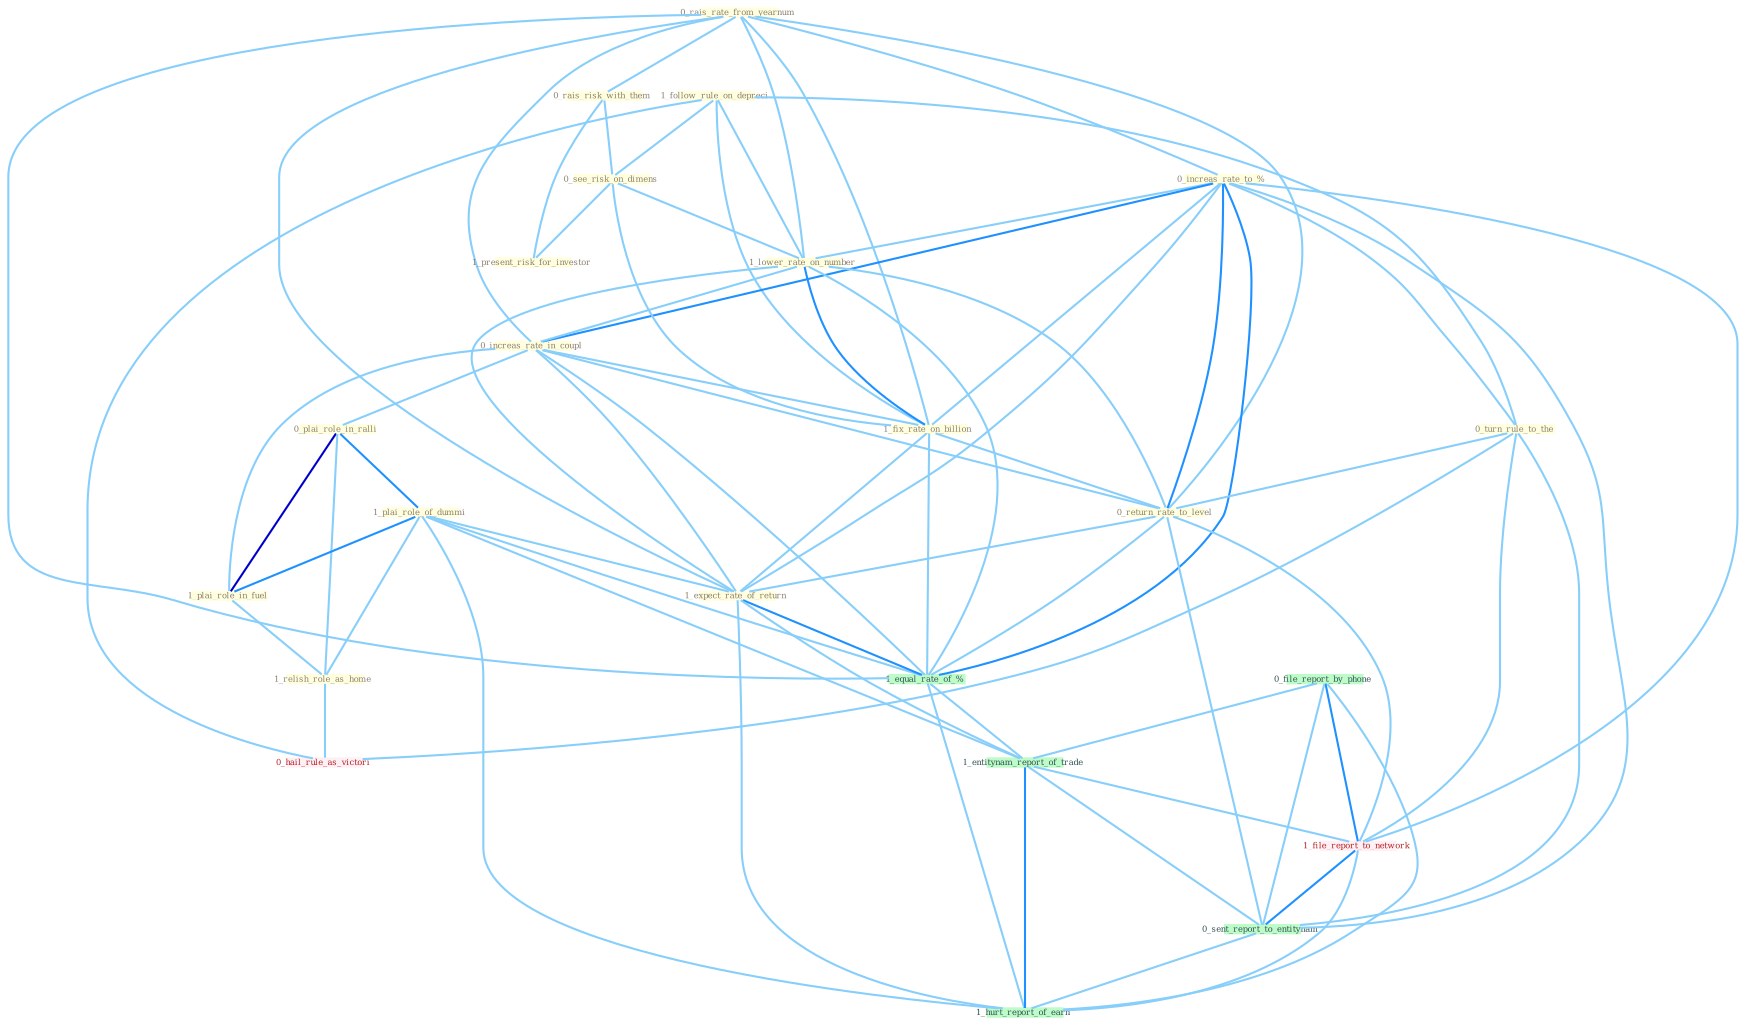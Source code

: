 Graph G{ 
    node
    [shape=polygon,style=filled,width=.5,height=.06,color="#BDFCC9",fixedsize=true,fontsize=4,
    fontcolor="#2f4f4f"];
    {node
    [color="#ffffe0", fontcolor="#8b7d6b"] "0_rais_rate_from_yearnum " "1_follow_rule_on_depreci " "0_increas_rate_to_% " "0_rais_risk_with_them " "0_see_risk_on_dimens " "1_lower_rate_on_number " "0_turn_rule_to_the " "1_present_risk_for_investor " "0_increas_rate_in_coupl " "0_plai_role_in_ralli " "1_plai_role_of_dummi " "1_plai_role_in_fuel " "1_fix_rate_on_billion " "1_relish_role_as_home " "0_return_rate_to_level " "1_expect_rate_of_return "}
{node [color="#fff0f5", fontcolor="#b22222"] "1_file_report_to_network " "0_hail_rule_as_victori "}
edge [color="#B0E2FF"];

	"0_rais_rate_from_yearnum " -- "0_increas_rate_to_% " [w="1", color="#87cefa" ];
	"0_rais_rate_from_yearnum " -- "0_rais_risk_with_them " [w="1", color="#87cefa" ];
	"0_rais_rate_from_yearnum " -- "1_lower_rate_on_number " [w="1", color="#87cefa" ];
	"0_rais_rate_from_yearnum " -- "0_increas_rate_in_coupl " [w="1", color="#87cefa" ];
	"0_rais_rate_from_yearnum " -- "1_fix_rate_on_billion " [w="1", color="#87cefa" ];
	"0_rais_rate_from_yearnum " -- "0_return_rate_to_level " [w="1", color="#87cefa" ];
	"0_rais_rate_from_yearnum " -- "1_expect_rate_of_return " [w="1", color="#87cefa" ];
	"0_rais_rate_from_yearnum " -- "1_equal_rate_of_% " [w="1", color="#87cefa" ];
	"1_follow_rule_on_depreci " -- "0_see_risk_on_dimens " [w="1", color="#87cefa" ];
	"1_follow_rule_on_depreci " -- "1_lower_rate_on_number " [w="1", color="#87cefa" ];
	"1_follow_rule_on_depreci " -- "0_turn_rule_to_the " [w="1", color="#87cefa" ];
	"1_follow_rule_on_depreci " -- "1_fix_rate_on_billion " [w="1", color="#87cefa" ];
	"1_follow_rule_on_depreci " -- "0_hail_rule_as_victori " [w="1", color="#87cefa" ];
	"0_increas_rate_to_% " -- "1_lower_rate_on_number " [w="1", color="#87cefa" ];
	"0_increas_rate_to_% " -- "0_turn_rule_to_the " [w="1", color="#87cefa" ];
	"0_increas_rate_to_% " -- "0_increas_rate_in_coupl " [w="2", color="#1e90ff" , len=0.8];
	"0_increas_rate_to_% " -- "1_fix_rate_on_billion " [w="1", color="#87cefa" ];
	"0_increas_rate_to_% " -- "0_return_rate_to_level " [w="2", color="#1e90ff" , len=0.8];
	"0_increas_rate_to_% " -- "1_expect_rate_of_return " [w="1", color="#87cefa" ];
	"0_increas_rate_to_% " -- "1_equal_rate_of_% " [w="2", color="#1e90ff" , len=0.8];
	"0_increas_rate_to_% " -- "1_file_report_to_network " [w="1", color="#87cefa" ];
	"0_increas_rate_to_% " -- "0_sent_report_to_entitynam " [w="1", color="#87cefa" ];
	"0_rais_risk_with_them " -- "0_see_risk_on_dimens " [w="1", color="#87cefa" ];
	"0_rais_risk_with_them " -- "1_present_risk_for_investor " [w="1", color="#87cefa" ];
	"0_see_risk_on_dimens " -- "1_lower_rate_on_number " [w="1", color="#87cefa" ];
	"0_see_risk_on_dimens " -- "1_present_risk_for_investor " [w="1", color="#87cefa" ];
	"0_see_risk_on_dimens " -- "1_fix_rate_on_billion " [w="1", color="#87cefa" ];
	"1_lower_rate_on_number " -- "0_increas_rate_in_coupl " [w="1", color="#87cefa" ];
	"1_lower_rate_on_number " -- "1_fix_rate_on_billion " [w="2", color="#1e90ff" , len=0.8];
	"1_lower_rate_on_number " -- "0_return_rate_to_level " [w="1", color="#87cefa" ];
	"1_lower_rate_on_number " -- "1_expect_rate_of_return " [w="1", color="#87cefa" ];
	"1_lower_rate_on_number " -- "1_equal_rate_of_% " [w="1", color="#87cefa" ];
	"0_turn_rule_to_the " -- "0_return_rate_to_level " [w="1", color="#87cefa" ];
	"0_turn_rule_to_the " -- "1_file_report_to_network " [w="1", color="#87cefa" ];
	"0_turn_rule_to_the " -- "0_hail_rule_as_victori " [w="1", color="#87cefa" ];
	"0_turn_rule_to_the " -- "0_sent_report_to_entitynam " [w="1", color="#87cefa" ];
	"0_increas_rate_in_coupl " -- "0_plai_role_in_ralli " [w="1", color="#87cefa" ];
	"0_increas_rate_in_coupl " -- "1_plai_role_in_fuel " [w="1", color="#87cefa" ];
	"0_increas_rate_in_coupl " -- "1_fix_rate_on_billion " [w="1", color="#87cefa" ];
	"0_increas_rate_in_coupl " -- "0_return_rate_to_level " [w="1", color="#87cefa" ];
	"0_increas_rate_in_coupl " -- "1_expect_rate_of_return " [w="1", color="#87cefa" ];
	"0_increas_rate_in_coupl " -- "1_equal_rate_of_% " [w="1", color="#87cefa" ];
	"0_plai_role_in_ralli " -- "1_plai_role_of_dummi " [w="2", color="#1e90ff" , len=0.8];
	"0_plai_role_in_ralli " -- "1_plai_role_in_fuel " [w="3", color="#0000cd" , len=0.6];
	"0_plai_role_in_ralli " -- "1_relish_role_as_home " [w="1", color="#87cefa" ];
	"1_plai_role_of_dummi " -- "1_plai_role_in_fuel " [w="2", color="#1e90ff" , len=0.8];
	"1_plai_role_of_dummi " -- "1_relish_role_as_home " [w="1", color="#87cefa" ];
	"1_plai_role_of_dummi " -- "1_expect_rate_of_return " [w="1", color="#87cefa" ];
	"1_plai_role_of_dummi " -- "1_equal_rate_of_% " [w="1", color="#87cefa" ];
	"1_plai_role_of_dummi " -- "1_entitynam_report_of_trade " [w="1", color="#87cefa" ];
	"1_plai_role_of_dummi " -- "1_hurt_report_of_earn " [w="1", color="#87cefa" ];
	"1_plai_role_in_fuel " -- "1_relish_role_as_home " [w="1", color="#87cefa" ];
	"1_fix_rate_on_billion " -- "0_return_rate_to_level " [w="1", color="#87cefa" ];
	"1_fix_rate_on_billion " -- "1_expect_rate_of_return " [w="1", color="#87cefa" ];
	"1_fix_rate_on_billion " -- "1_equal_rate_of_% " [w="1", color="#87cefa" ];
	"1_relish_role_as_home " -- "0_hail_rule_as_victori " [w="1", color="#87cefa" ];
	"0_return_rate_to_level " -- "1_expect_rate_of_return " [w="1", color="#87cefa" ];
	"0_return_rate_to_level " -- "1_equal_rate_of_% " [w="1", color="#87cefa" ];
	"0_return_rate_to_level " -- "1_file_report_to_network " [w="1", color="#87cefa" ];
	"0_return_rate_to_level " -- "0_sent_report_to_entitynam " [w="1", color="#87cefa" ];
	"1_expect_rate_of_return " -- "1_equal_rate_of_% " [w="2", color="#1e90ff" , len=0.8];
	"1_expect_rate_of_return " -- "1_entitynam_report_of_trade " [w="1", color="#87cefa" ];
	"1_expect_rate_of_return " -- "1_hurt_report_of_earn " [w="1", color="#87cefa" ];
	"0_file_report_by_phone " -- "1_entitynam_report_of_trade " [w="1", color="#87cefa" ];
	"0_file_report_by_phone " -- "1_file_report_to_network " [w="2", color="#1e90ff" , len=0.8];
	"0_file_report_by_phone " -- "0_sent_report_to_entitynam " [w="1", color="#87cefa" ];
	"0_file_report_by_phone " -- "1_hurt_report_of_earn " [w="1", color="#87cefa" ];
	"1_equal_rate_of_% " -- "1_entitynam_report_of_trade " [w="1", color="#87cefa" ];
	"1_equal_rate_of_% " -- "1_hurt_report_of_earn " [w="1", color="#87cefa" ];
	"1_entitynam_report_of_trade " -- "1_file_report_to_network " [w="1", color="#87cefa" ];
	"1_entitynam_report_of_trade " -- "0_sent_report_to_entitynam " [w="1", color="#87cefa" ];
	"1_entitynam_report_of_trade " -- "1_hurt_report_of_earn " [w="2", color="#1e90ff" , len=0.8];
	"1_file_report_to_network " -- "0_sent_report_to_entitynam " [w="2", color="#1e90ff" , len=0.8];
	"1_file_report_to_network " -- "1_hurt_report_of_earn " [w="1", color="#87cefa" ];
	"0_sent_report_to_entitynam " -- "1_hurt_report_of_earn " [w="1", color="#87cefa" ];
}